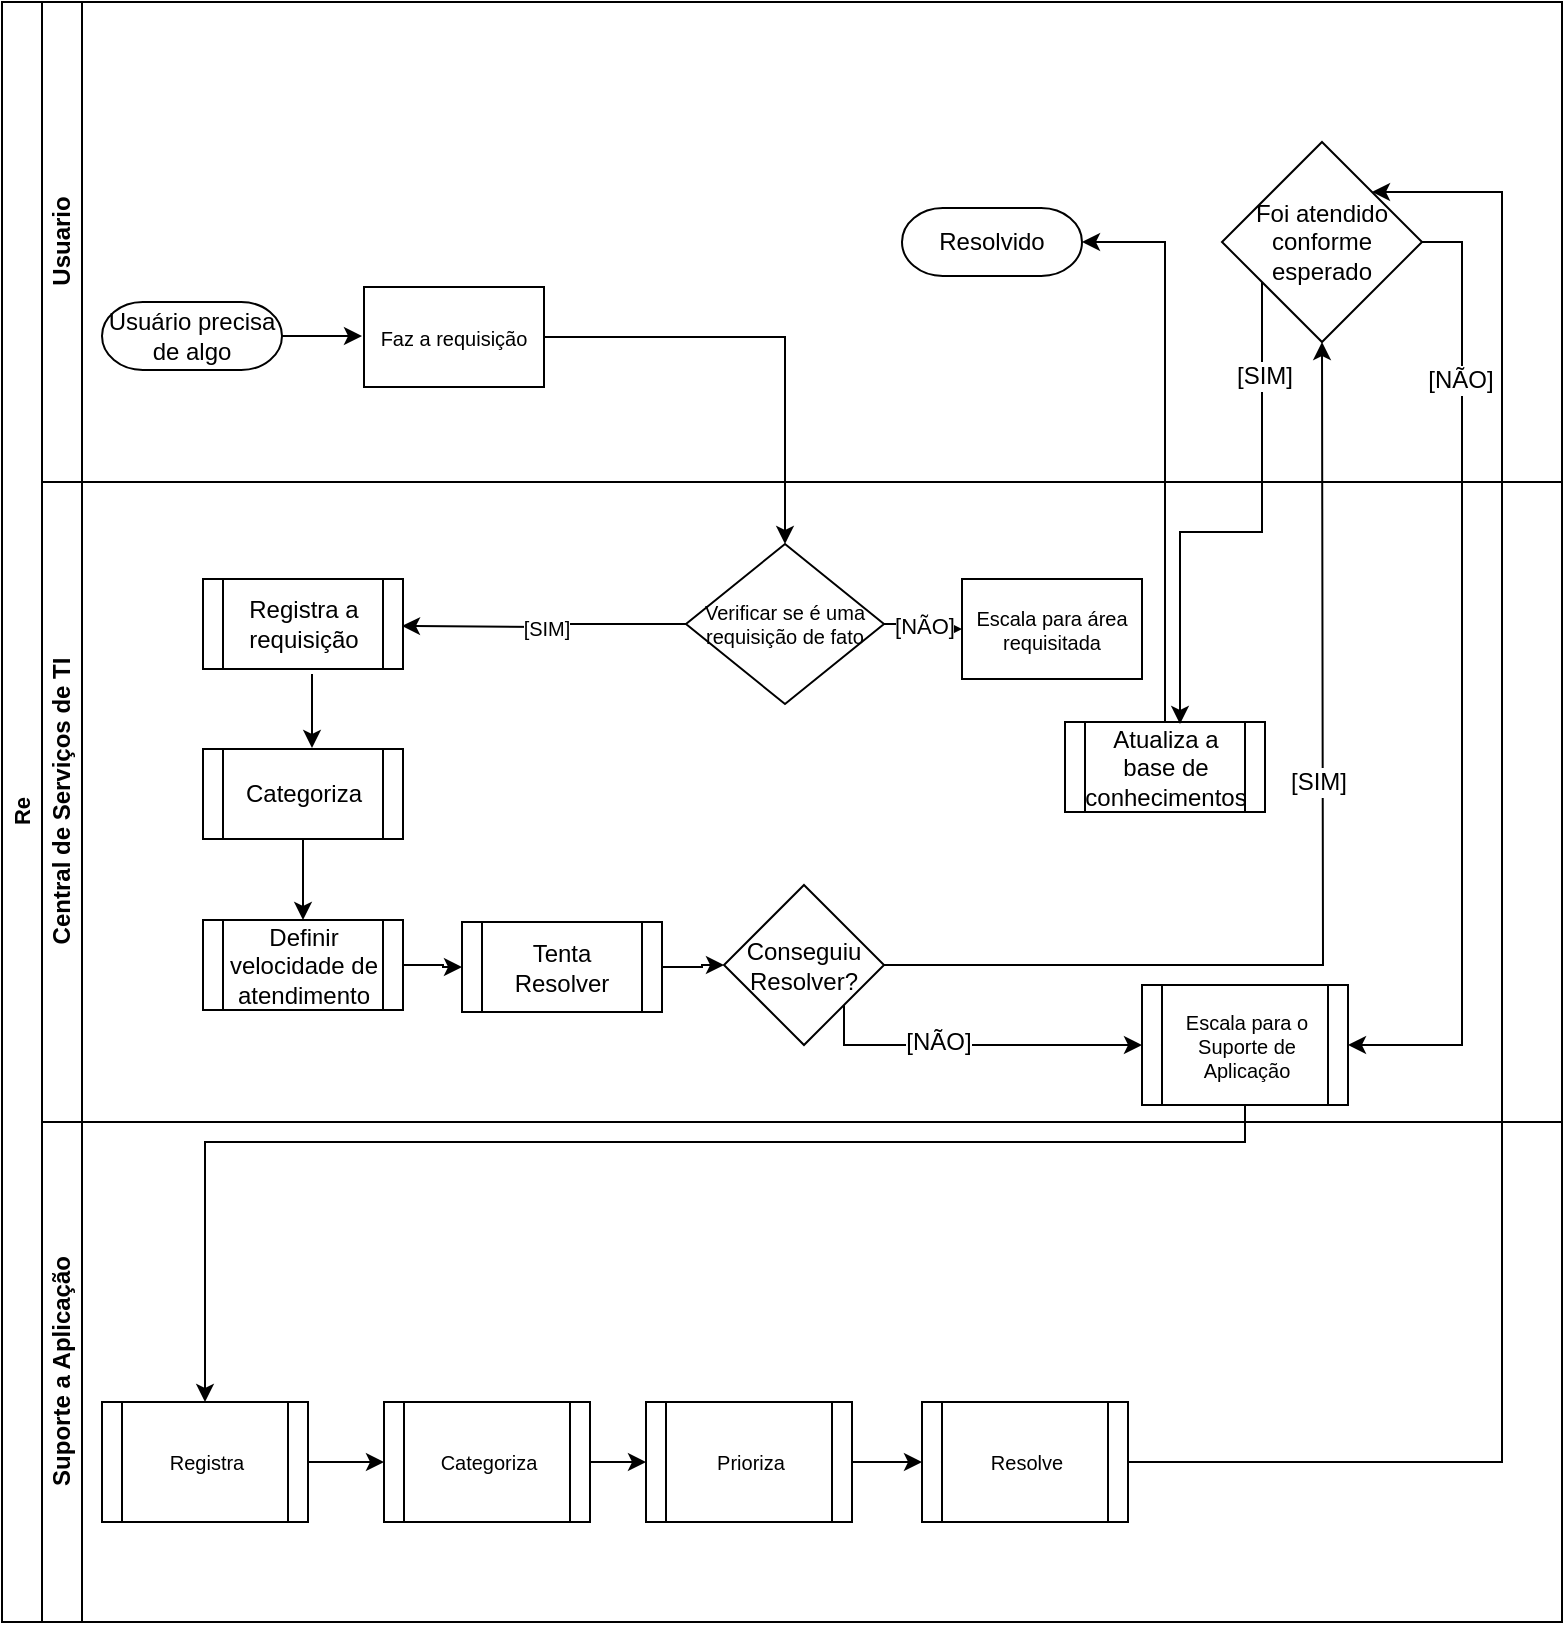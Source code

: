 <mxfile version="12.2.2" type="device" pages="1"><diagram id="Ce8E0mZZXTNe7yo7RrOH" name="Page-1"><mxGraphModel dx="854" dy="478" grid="1" gridSize="10" guides="1" tooltips="1" connect="1" arrows="1" fold="1" page="1" pageScale="1" pageWidth="827" pageHeight="1169" math="0" shadow="0"><root><mxCell id="0"/><mxCell id="1" parent="0"/><mxCell id="XzUxgBfm_S8SLnj7A9nX-6" value="Re" style="swimlane;html=1;childLayout=stackLayout;resizeParent=1;resizeParentMax=0;horizontal=0;startSize=20;horizontalStack=0;fontSize=11;" parent="1" vertex="1"><mxGeometry x="40" y="130" width="780" height="810" as="geometry"><mxRectangle x="23" y="190" width="30" height="50" as="alternateBounds"/></mxGeometry></mxCell><mxCell id="XzUxgBfm_S8SLnj7A9nX-7" value="Usuario" style="swimlane;html=1;startSize=20;horizontal=0;" parent="XzUxgBfm_S8SLnj7A9nX-6" vertex="1"><mxGeometry x="20" width="760" height="240" as="geometry"/></mxCell><mxCell id="XzUxgBfm_S8SLnj7A9nX-24" style="edgeStyle=orthogonalEdgeStyle;rounded=0;orthogonalLoop=1;jettySize=auto;html=1;entryX=0;entryY=0.5;entryDx=0;entryDy=0;" parent="XzUxgBfm_S8SLnj7A9nX-7" source="XzUxgBfm_S8SLnj7A9nX-12" edge="1"><mxGeometry relative="1" as="geometry"><mxPoint x="160" y="167" as="targetPoint"/></mxGeometry></mxCell><mxCell id="XzUxgBfm_S8SLnj7A9nX-12" value="Usuário precisa de algo" style="rounded=1;whiteSpace=wrap;html=1;strokeWidth=1;arcSize=60;" parent="XzUxgBfm_S8SLnj7A9nX-7" vertex="1"><mxGeometry x="30" y="150" width="90" height="34" as="geometry"/></mxCell><mxCell id="XzUxgBfm_S8SLnj7A9nX-55" value="Faz a requisição" style="rounded=0;whiteSpace=wrap;html=1;strokeWidth=1;fontSize=10;" parent="XzUxgBfm_S8SLnj7A9nX-7" vertex="1"><mxGeometry x="161" y="142.5" width="90" height="50" as="geometry"/></mxCell><mxCell id="VX6LcGi22FrRqtaM5gc_-30" value="Foi atendido conforme esperado" style="rhombus;whiteSpace=wrap;html=1;" parent="XzUxgBfm_S8SLnj7A9nX-7" vertex="1"><mxGeometry x="590" y="70" width="100" height="100" as="geometry"/></mxCell><mxCell id="VX6LcGi22FrRqtaM5gc_-32" value="Resolvido" style="rounded=1;whiteSpace=wrap;html=1;strokeWidth=1;arcSize=60;" parent="XzUxgBfm_S8SLnj7A9nX-7" vertex="1"><mxGeometry x="430" y="103" width="90" height="34" as="geometry"/></mxCell><mxCell id="XzUxgBfm_S8SLnj7A9nX-82" style="edgeStyle=orthogonalEdgeStyle;rounded=0;orthogonalLoop=1;jettySize=auto;html=1;exitX=0.5;exitY=1;exitDx=0;exitDy=0;fontSize=10;entryX=0.5;entryY=0;entryDx=0;entryDy=0;" parent="XzUxgBfm_S8SLnj7A9nX-6" source="XzUxgBfm_S8SLnj7A9nX-81" target="3HK82eUpIEV0gQnPoKkQ-47" edge="1"><mxGeometry relative="1" as="geometry"><mxPoint x="110" y="580" as="targetPoint"/><Array as="points"><mxPoint x="622" y="570"/><mxPoint x="102" y="570"/></Array></mxGeometry></mxCell><mxCell id="XzUxgBfm_S8SLnj7A9nX-8" value="Central de Serviços de TI" style="swimlane;html=1;startSize=20;horizontal=0;" parent="XzUxgBfm_S8SLnj7A9nX-6" vertex="1"><mxGeometry x="20" y="240" width="760" height="320" as="geometry"/></mxCell><mxCell id="VX6LcGi22FrRqtaM5gc_-13" value="[NÃO]" style="edgeStyle=orthogonalEdgeStyle;rounded=0;orthogonalLoop=1;jettySize=auto;html=1;" parent="XzUxgBfm_S8SLnj7A9nX-8" source="XzUxgBfm_S8SLnj7A9nX-65" target="XzUxgBfm_S8SLnj7A9nX-69" edge="1"><mxGeometry relative="1" as="geometry"/></mxCell><mxCell id="XzUxgBfm_S8SLnj7A9nX-65" value="Verificar se é uma requisição de fato" style="rhombus;whiteSpace=wrap;html=1;strokeWidth=1;fontSize=10;" parent="XzUxgBfm_S8SLnj7A9nX-8" vertex="1"><mxGeometry x="322" y="31" width="99" height="80" as="geometry"/></mxCell><mxCell id="XzUxgBfm_S8SLnj7A9nX-69" value="Escala para área requisitada" style="rounded=0;whiteSpace=wrap;html=1;strokeWidth=1;fontSize=10;" parent="XzUxgBfm_S8SLnj7A9nX-8" vertex="1"><mxGeometry x="460" y="48.5" width="90" height="50" as="geometry"/></mxCell><mxCell id="XzUxgBfm_S8SLnj7A9nX-75" style="edgeStyle=orthogonalEdgeStyle;rounded=0;orthogonalLoop=1;jettySize=auto;html=1;exitX=0.5;exitY=1;exitDx=0;exitDy=0;entryX=0.5;entryY=0;entryDx=0;entryDy=0;fontSize=10;" parent="XzUxgBfm_S8SLnj7A9nX-8" edge="1"><mxGeometry relative="1" as="geometry"><mxPoint x="135" y="96" as="sourcePoint"/><mxPoint x="135" y="133" as="targetPoint"/></mxGeometry></mxCell><mxCell id="uJfyiBAXrGV9v7TRyGFA-2" style="edgeStyle=orthogonalEdgeStyle;rounded=0;orthogonalLoop=1;jettySize=auto;html=1;exitX=1;exitY=1;exitDx=0;exitDy=0;entryX=0;entryY=0.5;entryDx=0;entryDy=0;" parent="XzUxgBfm_S8SLnj7A9nX-8" source="3HK82eUpIEV0gQnPoKkQ-2" target="XzUxgBfm_S8SLnj7A9nX-81" edge="1"><mxGeometry relative="1" as="geometry"><Array as="points"><mxPoint x="401" y="282"/></Array></mxGeometry></mxCell><mxCell id="uJfyiBAXrGV9v7TRyGFA-3" value="[NÃO]" style="text;html=1;resizable=0;points=[];align=center;verticalAlign=middle;labelBackgroundColor=#ffffff;" parent="uJfyiBAXrGV9v7TRyGFA-2" vertex="1" connectable="0"><mxGeometry x="-0.207" y="2" relative="1" as="geometry"><mxPoint as="offset"/></mxGeometry></mxCell><mxCell id="3HK82eUpIEV0gQnPoKkQ-2" value="Conseguiu&lt;br&gt;Resolver?" style="rhombus;whiteSpace=wrap;html=1;" parent="XzUxgBfm_S8SLnj7A9nX-8" vertex="1"><mxGeometry x="341" y="201.5" width="80" height="80" as="geometry"/></mxCell><mxCell id="XzUxgBfm_S8SLnj7A9nX-81" value="Escala para o Suporte de Aplicação" style="shape=process;whiteSpace=wrap;html=1;backgroundOutline=1;strokeWidth=1;fontSize=10;" parent="XzUxgBfm_S8SLnj7A9nX-8" vertex="1"><mxGeometry x="550" y="251.5" width="103" height="60" as="geometry"/></mxCell><mxCell id="3HK82eUpIEV0gQnPoKkQ-13" value="Atualiza a base de conhecimentos" style="shape=process;whiteSpace=wrap;html=1;backgroundOutline=1;" parent="XzUxgBfm_S8SLnj7A9nX-8" vertex="1"><mxGeometry x="511.5" y="120" width="100" height="45" as="geometry"/></mxCell><mxCell id="VX6LcGi22FrRqtaM5gc_-3" value="Registra a requisição" style="shape=process;whiteSpace=wrap;html=1;backgroundOutline=1;" parent="XzUxgBfm_S8SLnj7A9nX-8" vertex="1"><mxGeometry x="80.5" y="48.5" width="100" height="45" as="geometry"/></mxCell><mxCell id="VX6LcGi22FrRqtaM5gc_-8" style="edgeStyle=orthogonalEdgeStyle;rounded=0;orthogonalLoop=1;jettySize=auto;html=1;entryX=0.5;entryY=0;entryDx=0;entryDy=0;" parent="XzUxgBfm_S8SLnj7A9nX-8" source="VX6LcGi22FrRqtaM5gc_-5" target="VX6LcGi22FrRqtaM5gc_-7" edge="1"><mxGeometry relative="1" as="geometry"/></mxCell><mxCell id="VX6LcGi22FrRqtaM5gc_-5" value="Categoriza" style="shape=process;whiteSpace=wrap;html=1;backgroundOutline=1;" parent="XzUxgBfm_S8SLnj7A9nX-8" vertex="1"><mxGeometry x="80.5" y="133.5" width="100" height="45" as="geometry"/></mxCell><mxCell id="VX6LcGi22FrRqtaM5gc_-10" style="edgeStyle=orthogonalEdgeStyle;rounded=0;orthogonalLoop=1;jettySize=auto;html=1;entryX=0;entryY=0.5;entryDx=0;entryDy=0;" parent="XzUxgBfm_S8SLnj7A9nX-8" source="VX6LcGi22FrRqtaM5gc_-7" target="VX6LcGi22FrRqtaM5gc_-9" edge="1"><mxGeometry relative="1" as="geometry"/></mxCell><mxCell id="VX6LcGi22FrRqtaM5gc_-7" value="Definir velocidade de atendimento" style="shape=process;whiteSpace=wrap;html=1;backgroundOutline=1;" parent="XzUxgBfm_S8SLnj7A9nX-8" vertex="1"><mxGeometry x="80.5" y="219" width="100" height="45" as="geometry"/></mxCell><mxCell id="VX6LcGi22FrRqtaM5gc_-11" style="edgeStyle=orthogonalEdgeStyle;rounded=0;orthogonalLoop=1;jettySize=auto;html=1;entryX=0;entryY=0.5;entryDx=0;entryDy=0;" parent="XzUxgBfm_S8SLnj7A9nX-8" source="VX6LcGi22FrRqtaM5gc_-9" target="3HK82eUpIEV0gQnPoKkQ-2" edge="1"><mxGeometry relative="1" as="geometry"/></mxCell><mxCell id="VX6LcGi22FrRqtaM5gc_-9" value="Tenta Resolver" style="shape=process;whiteSpace=wrap;html=1;backgroundOutline=1;" parent="XzUxgBfm_S8SLnj7A9nX-8" vertex="1"><mxGeometry x="210" y="220" width="100" height="45" as="geometry"/></mxCell><mxCell id="XzUxgBfm_S8SLnj7A9nX-9" value="Suporte a Aplicação" style="swimlane;html=1;startSize=20;horizontal=0;" parent="XzUxgBfm_S8SLnj7A9nX-6" vertex="1"><mxGeometry x="20" y="560" width="760" height="250" as="geometry"/></mxCell><mxCell id="3HK82eUpIEV0gQnPoKkQ-52" style="edgeStyle=orthogonalEdgeStyle;rounded=0;orthogonalLoop=1;jettySize=auto;html=1;entryX=0;entryY=0.5;entryDx=0;entryDy=0;" parent="XzUxgBfm_S8SLnj7A9nX-9" source="3HK82eUpIEV0gQnPoKkQ-47" target="3HK82eUpIEV0gQnPoKkQ-48" edge="1"><mxGeometry relative="1" as="geometry"/></mxCell><mxCell id="3HK82eUpIEV0gQnPoKkQ-47" value="Registra" style="shape=process;whiteSpace=wrap;html=1;backgroundOutline=1;strokeWidth=1;fontSize=10;" parent="XzUxgBfm_S8SLnj7A9nX-9" vertex="1"><mxGeometry x="30" y="140" width="103" height="60" as="geometry"/></mxCell><mxCell id="3HK82eUpIEV0gQnPoKkQ-53" style="edgeStyle=orthogonalEdgeStyle;rounded=0;orthogonalLoop=1;jettySize=auto;html=1;entryX=0;entryY=0.5;entryDx=0;entryDy=0;" parent="XzUxgBfm_S8SLnj7A9nX-9" source="3HK82eUpIEV0gQnPoKkQ-48" target="3HK82eUpIEV0gQnPoKkQ-49" edge="1"><mxGeometry relative="1" as="geometry"/></mxCell><mxCell id="3HK82eUpIEV0gQnPoKkQ-48" value="Categoriza" style="shape=process;whiteSpace=wrap;html=1;backgroundOutline=1;strokeWidth=1;fontSize=10;" parent="XzUxgBfm_S8SLnj7A9nX-9" vertex="1"><mxGeometry x="171" y="140" width="103" height="60" as="geometry"/></mxCell><mxCell id="3HK82eUpIEV0gQnPoKkQ-54" style="edgeStyle=orthogonalEdgeStyle;rounded=0;orthogonalLoop=1;jettySize=auto;html=1;" parent="XzUxgBfm_S8SLnj7A9nX-9" source="3HK82eUpIEV0gQnPoKkQ-49" target="3HK82eUpIEV0gQnPoKkQ-50" edge="1"><mxGeometry relative="1" as="geometry"/></mxCell><mxCell id="3HK82eUpIEV0gQnPoKkQ-49" value="Prioriza" style="shape=process;whiteSpace=wrap;html=1;backgroundOutline=1;strokeWidth=1;fontSize=10;" parent="XzUxgBfm_S8SLnj7A9nX-9" vertex="1"><mxGeometry x="302" y="140" width="103" height="60" as="geometry"/></mxCell><mxCell id="3HK82eUpIEV0gQnPoKkQ-50" value="Resolve" style="shape=process;whiteSpace=wrap;html=1;backgroundOutline=1;strokeWidth=1;fontSize=10;" parent="XzUxgBfm_S8SLnj7A9nX-9" vertex="1"><mxGeometry x="440" y="140" width="103" height="60" as="geometry"/></mxCell><mxCell id="VX6LcGi22FrRqtaM5gc_-1" style="edgeStyle=orthogonalEdgeStyle;rounded=0;orthogonalLoop=1;jettySize=auto;html=1;" parent="XzUxgBfm_S8SLnj7A9nX-6" source="XzUxgBfm_S8SLnj7A9nX-55" target="XzUxgBfm_S8SLnj7A9nX-65" edge="1"><mxGeometry relative="1" as="geometry"/></mxCell><mxCell id="VX6LcGi22FrRqtaM5gc_-33" style="edgeStyle=orthogonalEdgeStyle;rounded=0;orthogonalLoop=1;jettySize=auto;html=1;entryX=0.575;entryY=0.022;entryDx=0;entryDy=0;entryPerimeter=0;" parent="XzUxgBfm_S8SLnj7A9nX-6" source="VX6LcGi22FrRqtaM5gc_-30" target="3HK82eUpIEV0gQnPoKkQ-13" edge="1"><mxGeometry relative="1" as="geometry"><mxPoint x="590" y="331" as="targetPoint"/><Array as="points"><mxPoint x="630" y="265"/><mxPoint x="589" y="265"/></Array></mxGeometry></mxCell><mxCell id="VX6LcGi22FrRqtaM5gc_-34" value="[SIM]" style="text;html=1;resizable=0;points=[];align=center;verticalAlign=middle;labelBackgroundColor=#ffffff;" parent="VX6LcGi22FrRqtaM5gc_-33" vertex="1" connectable="0"><mxGeometry x="-0.641" y="1" relative="1" as="geometry"><mxPoint as="offset"/></mxGeometry></mxCell><mxCell id="VX6LcGi22FrRqtaM5gc_-35" style="edgeStyle=orthogonalEdgeStyle;rounded=0;orthogonalLoop=1;jettySize=auto;html=1;entryX=1;entryY=0.5;entryDx=0;entryDy=0;" parent="XzUxgBfm_S8SLnj7A9nX-6" source="3HK82eUpIEV0gQnPoKkQ-13" target="VX6LcGi22FrRqtaM5gc_-32" edge="1"><mxGeometry relative="1" as="geometry"/></mxCell><mxCell id="VX6LcGi22FrRqtaM5gc_-36" style="edgeStyle=orthogonalEdgeStyle;rounded=0;orthogonalLoop=1;jettySize=auto;html=1;entryX=1;entryY=0.5;entryDx=0;entryDy=0;" parent="XzUxgBfm_S8SLnj7A9nX-6" source="VX6LcGi22FrRqtaM5gc_-30" target="XzUxgBfm_S8SLnj7A9nX-81" edge="1"><mxGeometry relative="1" as="geometry"><mxPoint x="740" y="520" as="targetPoint"/><Array as="points"><mxPoint x="730" y="120"/><mxPoint x="730" y="522"/></Array></mxGeometry></mxCell><mxCell id="uJfyiBAXrGV9v7TRyGFA-4" value="[NÃO]" style="text;html=1;resizable=0;points=[];align=center;verticalAlign=middle;labelBackgroundColor=#ffffff;" parent="VX6LcGi22FrRqtaM5gc_-36" vertex="1" connectable="0"><mxGeometry x="-0.628" y="-1" relative="1" as="geometry"><mxPoint as="offset"/></mxGeometry></mxCell><mxCell id="VX6LcGi22FrRqtaM5gc_-37" style="edgeStyle=orthogonalEdgeStyle;rounded=0;orthogonalLoop=1;jettySize=auto;html=1;entryX=1;entryY=0;entryDx=0;entryDy=0;" parent="XzUxgBfm_S8SLnj7A9nX-6" source="3HK82eUpIEV0gQnPoKkQ-50" target="VX6LcGi22FrRqtaM5gc_-30" edge="1"><mxGeometry relative="1" as="geometry"><Array as="points"><mxPoint x="750" y="730"/><mxPoint x="750" y="95"/></Array></mxGeometry></mxCell><mxCell id="XzUxgBfm_S8SLnj7A9nX-70" value="[SIM]" style="edgeStyle=orthogonalEdgeStyle;rounded=0;orthogonalLoop=1;jettySize=auto;html=1;fontSize=10;" parent="1" source="XzUxgBfm_S8SLnj7A9nX-65" edge="1"><mxGeometry relative="1" as="geometry"><mxPoint x="240" y="442" as="targetPoint"/></mxGeometry></mxCell><mxCell id="VX6LcGi22FrRqtaM5gc_-29" style="edgeStyle=orthogonalEdgeStyle;rounded=0;orthogonalLoop=1;jettySize=auto;html=1;" parent="1" source="3HK82eUpIEV0gQnPoKkQ-2" edge="1"><mxGeometry relative="1" as="geometry"><mxPoint x="700" y="300" as="targetPoint"/></mxGeometry></mxCell><mxCell id="uJfyiBAXrGV9v7TRyGFA-1" value="[SIM]" style="text;html=1;resizable=0;points=[];align=center;verticalAlign=middle;labelBackgroundColor=#ffffff;" parent="VX6LcGi22FrRqtaM5gc_-29" vertex="1" connectable="0"><mxGeometry x="-0.185" y="92" relative="1" as="geometry"><mxPoint as="offset"/></mxGeometry></mxCell></root></mxGraphModel></diagram></mxfile>